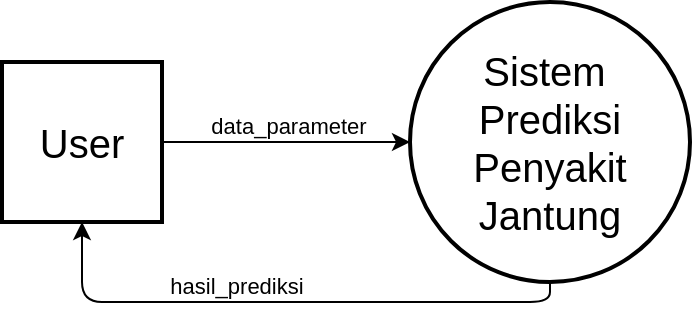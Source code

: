 <mxfile version="14.9.2" type="device"><diagram id="H-ZjEIXc29tfSHYPnmXu" name="Page-1"><mxGraphModel dx="695" dy="379" grid="1" gridSize="10" guides="1" tooltips="1" connect="1" arrows="1" fold="1" page="1" pageScale="1" pageWidth="850" pageHeight="1100" math="0" shadow="0"><root><mxCell id="0"/><mxCell id="1" parent="0"/><mxCell id="nh8PQvzxUVj_pTPCtQ_A-1" value="&lt;font style=&quot;font-size: 20px&quot;&gt;Sistem&amp;nbsp;&lt;br&gt;Prediksi&lt;br&gt;Penyakit&lt;br&gt;Jantung&lt;/font&gt;" style="ellipse;whiteSpace=wrap;html=1;aspect=fixed;strokeWidth=2;" parent="1" vertex="1"><mxGeometry x="355" y="160" width="140" height="140" as="geometry"/></mxCell><mxCell id="nh8PQvzxUVj_pTPCtQ_A-3" value="&lt;font style=&quot;font-size: 20px&quot;&gt;User&lt;/font&gt;" style="whiteSpace=wrap;html=1;aspect=fixed;strokeWidth=2;" parent="1" vertex="1"><mxGeometry x="151" y="190" width="80" height="80" as="geometry"/></mxCell><mxCell id="nh8PQvzxUVj_pTPCtQ_A-8" value="" style="endArrow=classic;html=1;exitX=0.5;exitY=1;exitDx=0;exitDy=0;entryX=0.5;entryY=1;entryDx=0;entryDy=0;" parent="1" source="nh8PQvzxUVj_pTPCtQ_A-1" target="nh8PQvzxUVj_pTPCtQ_A-3" edge="1"><mxGeometry width="50" height="50" relative="1" as="geometry"><mxPoint x="290" y="230" as="sourcePoint"/><mxPoint x="340" y="180" as="targetPoint"/><Array as="points"><mxPoint x="425" y="310"/><mxPoint x="191" y="310"/></Array></mxGeometry></mxCell><mxCell id="nh8PQvzxUVj_pTPCtQ_A-9" value="hasil_prediksi" style="edgeLabel;html=1;align=center;verticalAlign=bottom;resizable=0;points=[];" parent="nh8PQvzxUVj_pTPCtQ_A-8" vertex="1" connectable="0"><mxGeometry x="0.179" relative="1" as="geometry"><mxPoint as="offset"/></mxGeometry></mxCell><mxCell id="nh8PQvzxUVj_pTPCtQ_A-16" value="" style="endArrow=classic;html=1;exitX=1;exitY=0.5;exitDx=0;exitDy=0;entryX=0;entryY=0.5;entryDx=0;entryDy=0;" parent="1" source="nh8PQvzxUVj_pTPCtQ_A-3" target="nh8PQvzxUVj_pTPCtQ_A-1" edge="1"><mxGeometry width="50" height="50" relative="1" as="geometry"><mxPoint x="300" y="230" as="sourcePoint"/><mxPoint x="350" y="180" as="targetPoint"/></mxGeometry></mxCell><mxCell id="nh8PQvzxUVj_pTPCtQ_A-17" value="data_parameter" style="edgeLabel;html=1;align=center;verticalAlign=bottom;resizable=0;points=[];" parent="nh8PQvzxUVj_pTPCtQ_A-16" vertex="1" connectable="0"><mxGeometry x="-0.331" y="1" relative="1" as="geometry"><mxPoint x="21" y="1" as="offset"/></mxGeometry></mxCell></root></mxGraphModel></diagram></mxfile>
